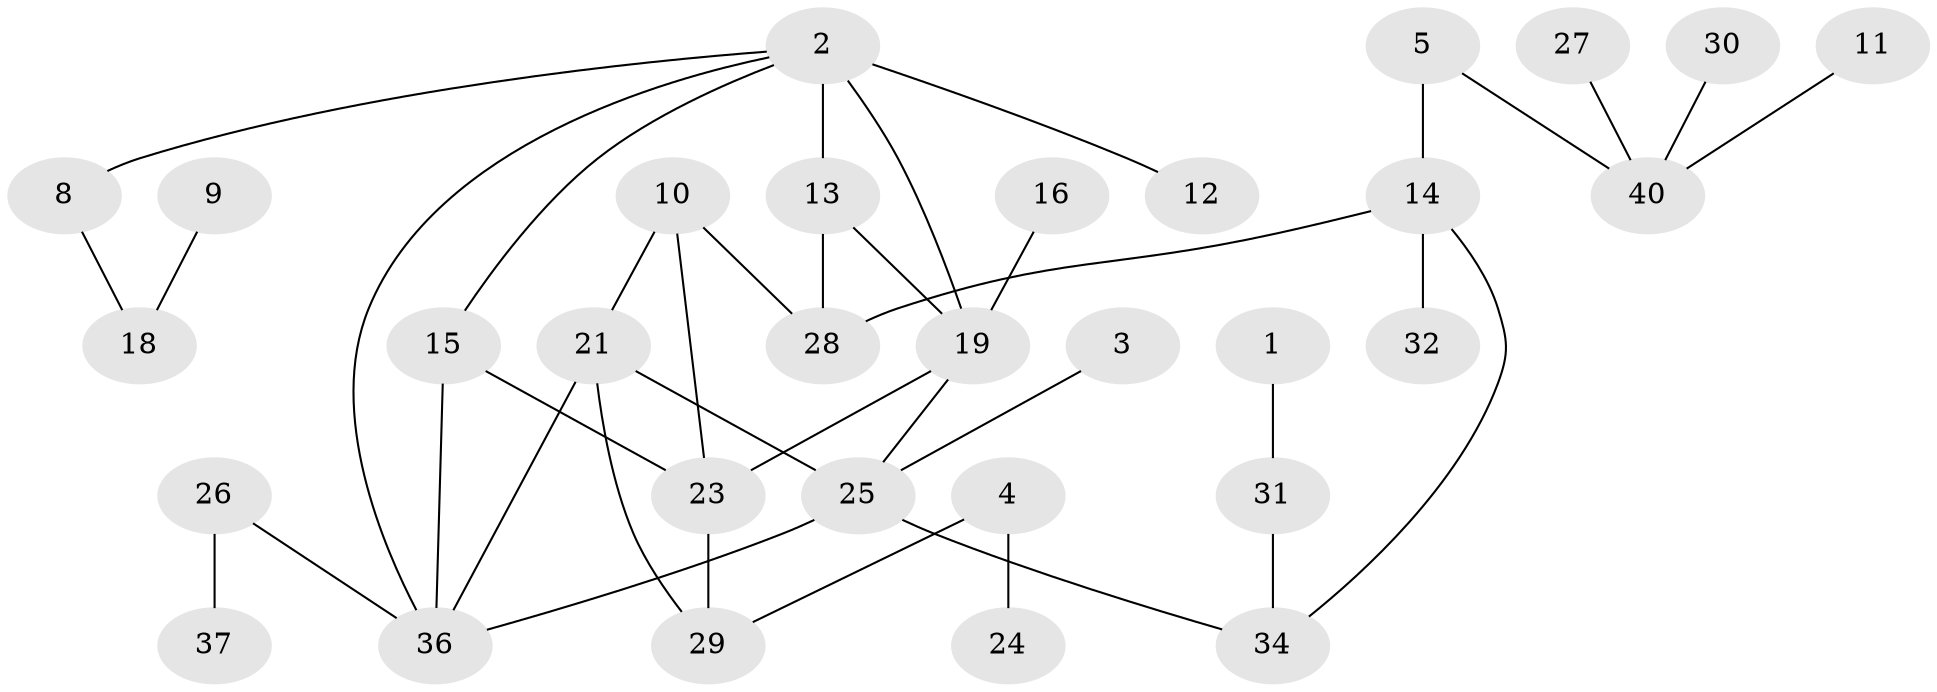 // original degree distribution, {2: 0.32098765432098764, 7: 0.012345679012345678, 3: 0.12345679012345678, 1: 0.2962962962962963, 0: 0.1111111111111111, 4: 0.08641975308641975, 5: 0.037037037037037035, 6: 0.012345679012345678}
// Generated by graph-tools (version 1.1) at 2025/33/03/09/25 02:33:56]
// undirected, 31 vertices, 39 edges
graph export_dot {
graph [start="1"]
  node [color=gray90,style=filled];
  1;
  2;
  3;
  4;
  5;
  8;
  9;
  10;
  11;
  12;
  13;
  14;
  15;
  16;
  18;
  19;
  21;
  23;
  24;
  25;
  26;
  27;
  28;
  29;
  30;
  31;
  32;
  34;
  36;
  37;
  40;
  1 -- 31 [weight=1.0];
  2 -- 8 [weight=1.0];
  2 -- 12 [weight=2.0];
  2 -- 13 [weight=2.0];
  2 -- 15 [weight=1.0];
  2 -- 19 [weight=2.0];
  2 -- 36 [weight=1.0];
  3 -- 25 [weight=1.0];
  4 -- 24 [weight=1.0];
  4 -- 29 [weight=1.0];
  5 -- 14 [weight=1.0];
  5 -- 40 [weight=1.0];
  8 -- 18 [weight=1.0];
  9 -- 18 [weight=1.0];
  10 -- 21 [weight=1.0];
  10 -- 23 [weight=1.0];
  10 -- 28 [weight=1.0];
  11 -- 40 [weight=1.0];
  13 -- 19 [weight=1.0];
  13 -- 28 [weight=1.0];
  14 -- 28 [weight=1.0];
  14 -- 32 [weight=1.0];
  14 -- 34 [weight=1.0];
  15 -- 23 [weight=1.0];
  15 -- 36 [weight=1.0];
  16 -- 19 [weight=1.0];
  19 -- 23 [weight=1.0];
  19 -- 25 [weight=1.0];
  21 -- 25 [weight=2.0];
  21 -- 29 [weight=1.0];
  21 -- 36 [weight=1.0];
  23 -- 29 [weight=1.0];
  25 -- 34 [weight=1.0];
  25 -- 36 [weight=1.0];
  26 -- 36 [weight=1.0];
  26 -- 37 [weight=1.0];
  27 -- 40 [weight=1.0];
  30 -- 40 [weight=1.0];
  31 -- 34 [weight=2.0];
}
